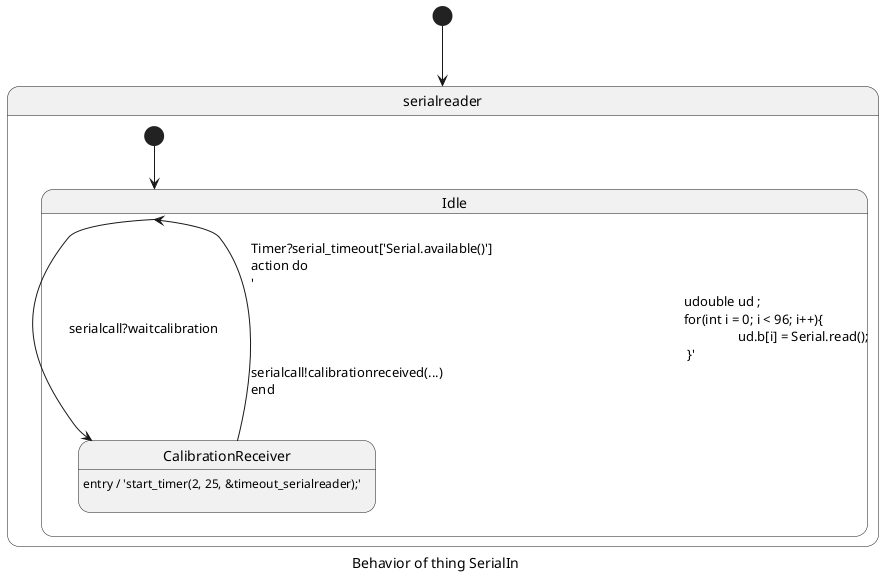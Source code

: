 @startuml
skinparam defaultTextAlignment left
caption Behavior of thing SerialIn
[*] --> serialreader
state serialreader{
state Idle{

Idle --> CalibrationReceiver : serialcall?waitcalibration
}
state CalibrationReceiver{
	CalibrationReceiver : entry / 'start_timer(2, 25, &timeout_serialreader);'\n

CalibrationReceiver --> Idle : Timer?serial_timeout['Serial.available()']\naction do \n'\n																udouble ud ;\n																for(int i = 0; i < 96; i++){\n																		ud.b[i] = Serial.read();\n																 }'\nserialcall!calibrationreceived(...)\nend\n
}
[*] --> Idle
}
@enduml
